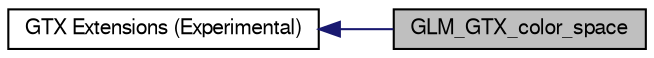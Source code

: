digraph structs
{
  bgcolor="transparent";
  edge [fontname="FreeSans",fontsize=8,labelfontname="FreeSans",labelfontsize=8];
  node [fontname="FreeSans",fontsize=10,shape=record];
  rankdir=LR;
  Node0 [label="GLM_GTX_color_space",height=0.2,width=0.4,color="black", fillcolor="grey75", style="filled" fontcolor="black"];
  Node1 [label="GTX Extensions (Experimental)",height=0.2,width=0.4,color="black",URL="$group__gtx.html",tooltip="Functions and types that the GLSL specification doesn&#39;t define, but useful to..."];
  Node1->Node0 [shape=plaintext, color="midnightblue", dir="back", style="solid"];
}
